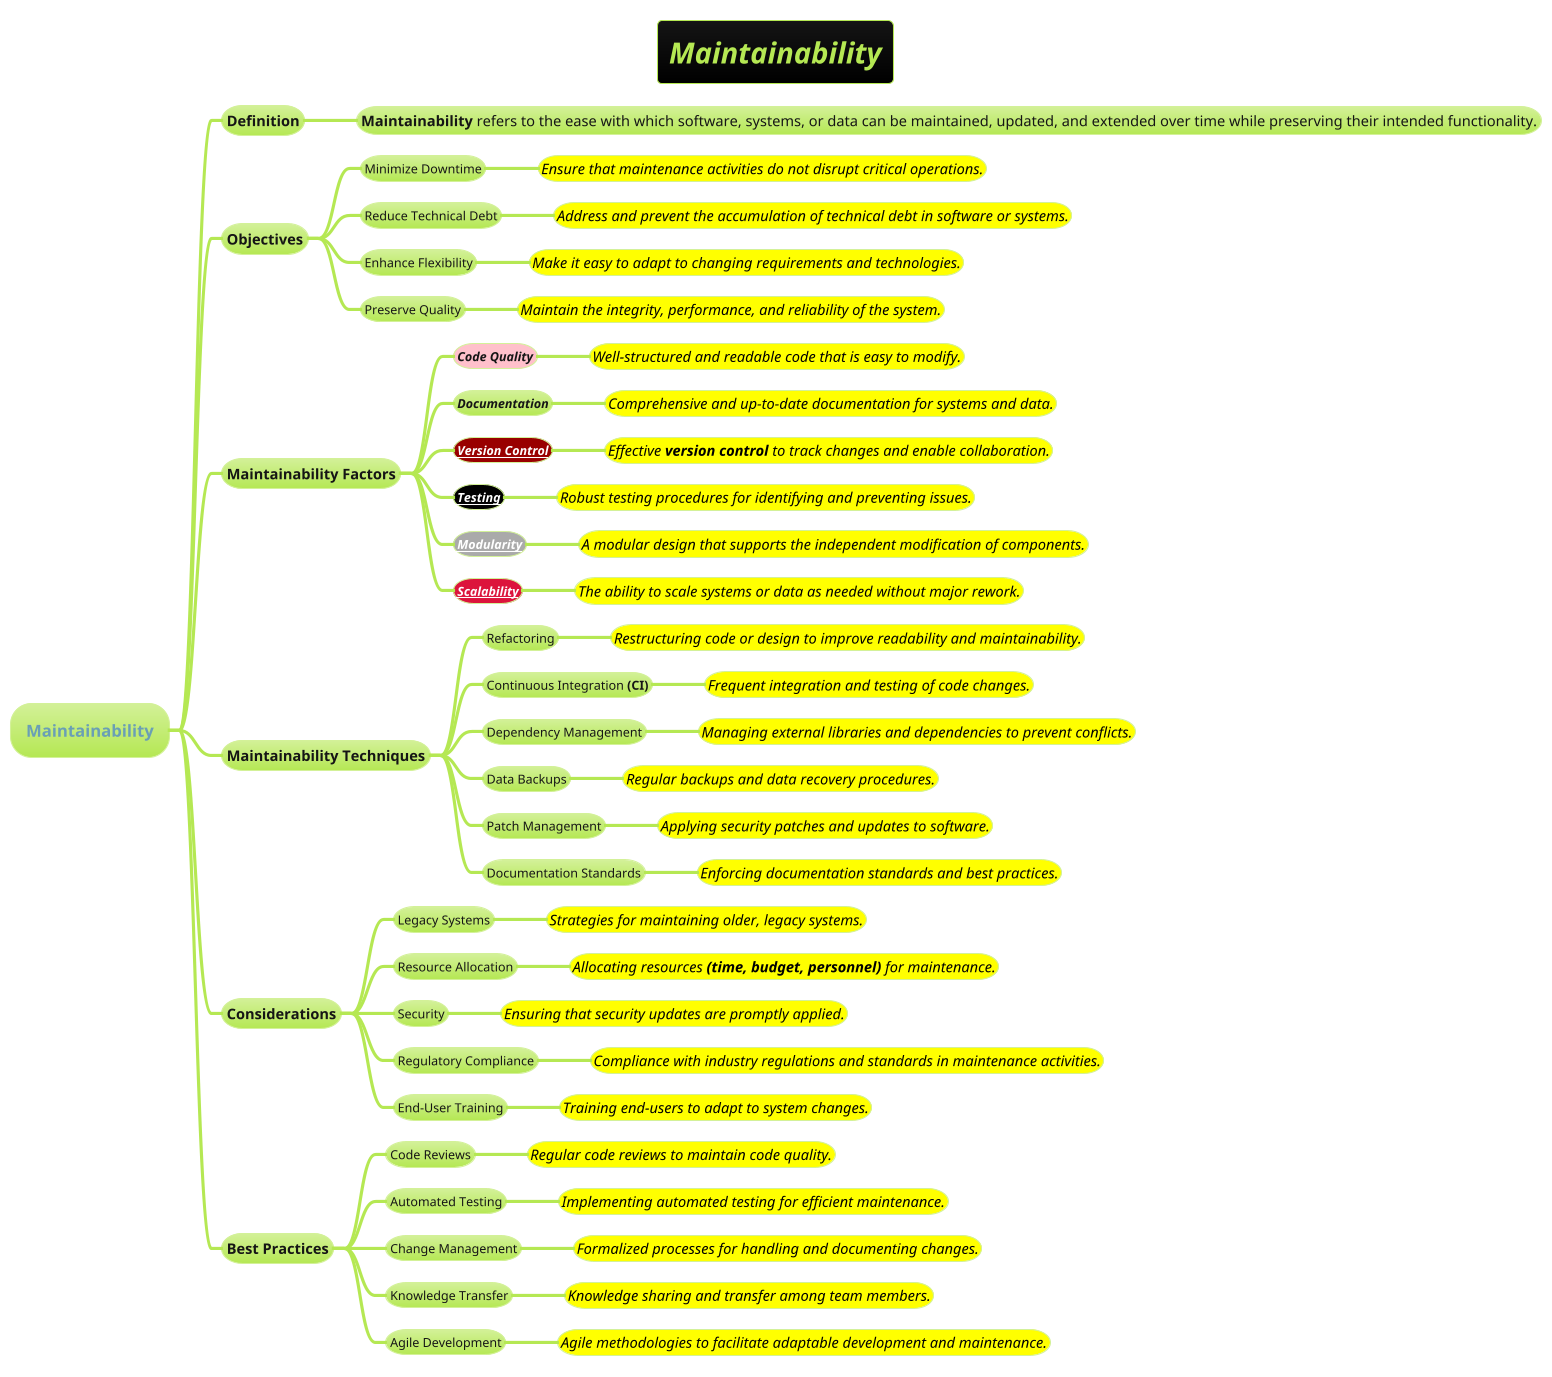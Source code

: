 @startmindmap
title =<i>Maintainability
!theme hacker

* Maintainability
** Definition
*** <size:14>**Maintainability** refers to the ease with which software, systems, or data can be maintained, updated, and extended over time while preserving their intended functionality.

** Objectives
*** Minimize Downtime
****[#yellow] <color #black><i><size:14>Ensure that maintenance activities do not disrupt critical operations.
*** Reduce Technical Debt
****[#yellow] <color #black><i><size:14>Address and prevent the accumulation of technical debt in software or systems.
*** Enhance Flexibility
****[#yellow] <color #black><i><size:14>Make it easy to adapt to changing requirements and technologies.
*** Preserve Quality
****[#yellow] <color #black><i><size:14>Maintain the integrity, performance, and reliability of the system.

** Maintainability Factors
***[#pink] <i>**Code Quality**
****[#yellow] <color #black><i><size:14>Well-structured and readable code that is easy to modify.
*** <i>**Documentation**
****[#yellow] <color #black><i><size:14>Comprehensive and up-to-date documentation for systems and data.
***[#900] <i><b>[[../../3-devops/GitOps-1.puml Version Control]]
****[#yellow] <color #black><i><size:14>Effective **version control** to track changes and enable collaboration.
***[#black] <i>**[[../../books/1-books-backlog/software-testing/Levels-of-Testing.puml Testing]]**
****[#yellow] <color #black><i><size:14>Robust testing procedures for identifying and preventing issues.
***[#a] <i>**[[Modularity.puml Modularity]]**
****[#yellow] <color #black><i><size:14>A modular design that supports the independent modification of components.
***[#crimson] <i>**[[Scalability.puml Scalability]]**
****[#yellow] <color #black><i><size:14>The ability to scale systems or data as needed without major rework.

** Maintainability Techniques
*** Refactoring
****[#yellow] <color #black><i><size:14>Restructuring code or design to improve readability and maintainability.
*** Continuous Integration **(CI)**
****[#yellow] <color #black><i><size:14>Frequent integration and testing of code changes.
*** Dependency Management
****[#yellow] <color #black><i><size:14>Managing external libraries and dependencies to prevent conflicts.
*** Data Backups
****[#yellow] <color #black><i><size:14>Regular backups and data recovery procedures.
*** Patch Management
****[#yellow] <color #black><i><size:14>Applying security patches and updates to software.
*** Documentation Standards
****[#yellow] <color #black><i><size:14>Enforcing documentation standards and best practices.

** Considerations
*** Legacy Systems
****[#yellow] <color #black><i><size:14>Strategies for maintaining older, legacy systems.
*** Resource Allocation
****[#yellow] <color #black><i><size:14>Allocating resources **(time, budget, personnel)** for maintenance.
*** Security
****[#yellow] <color #black><i><size:14>Ensuring that security updates are promptly applied.
*** Regulatory Compliance
****[#yellow] <color #black><i><size:14>Compliance with industry regulations and standards in maintenance activities.

*** End-User Training
****[#yellow] <color #black><i><size:14>Training end-users to adapt to system changes.

** Best Practices
*** Code Reviews
****[#yellow] <color #black><i><size:14>Regular code reviews to maintain code quality.
*** Automated Testing
****[#yellow] <color #black><i><size:14>Implementing automated testing for efficient maintenance.
*** Change Management
****[#yellow] <color #black><i><size:14>Formalized processes for handling and documenting changes.
*** Knowledge Transfer
****[#yellow] <color #black><i><size:14>Knowledge sharing and transfer among team members.
*** Agile Development
****[#yellow] <color #black><i><size:14>Agile methodologies to facilitate adaptable development and maintenance.

@endmindmap

